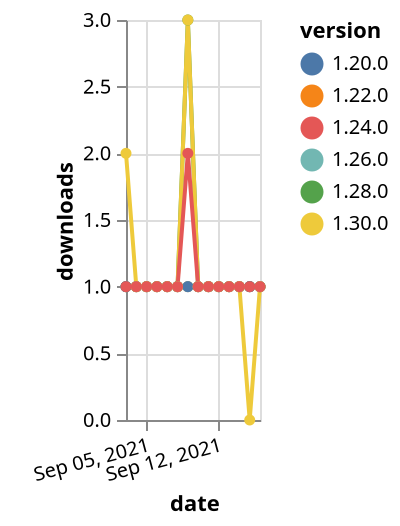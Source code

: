 {"$schema": "https://vega.github.io/schema/vega-lite/v5.json", "description": "A simple bar chart with embedded data.", "data": {"values": [{"date": "2021-09-03", "total": 281, "delta": 1, "version": "1.22.0"}, {"date": "2021-09-04", "total": 282, "delta": 1, "version": "1.22.0"}, {"date": "2021-09-05", "total": 283, "delta": 1, "version": "1.22.0"}, {"date": "2021-09-06", "total": 284, "delta": 1, "version": "1.22.0"}, {"date": "2021-09-07", "total": 285, "delta": 1, "version": "1.22.0"}, {"date": "2021-09-08", "total": 286, "delta": 1, "version": "1.22.0"}, {"date": "2021-09-09", "total": 287, "delta": 1, "version": "1.22.0"}, {"date": "2021-09-10", "total": 288, "delta": 1, "version": "1.22.0"}, {"date": "2021-09-11", "total": 289, "delta": 1, "version": "1.22.0"}, {"date": "2021-09-12", "total": 290, "delta": 1, "version": "1.22.0"}, {"date": "2021-09-13", "total": 291, "delta": 1, "version": "1.22.0"}, {"date": "2021-09-14", "total": 292, "delta": 1, "version": "1.22.0"}, {"date": "2021-09-15", "total": 293, "delta": 1, "version": "1.22.0"}, {"date": "2021-09-16", "total": 294, "delta": 1, "version": "1.22.0"}, {"date": "2021-09-03", "total": 155, "delta": 1, "version": "1.28.0"}, {"date": "2021-09-04", "total": 156, "delta": 1, "version": "1.28.0"}, {"date": "2021-09-05", "total": 157, "delta": 1, "version": "1.28.0"}, {"date": "2021-09-06", "total": 158, "delta": 1, "version": "1.28.0"}, {"date": "2021-09-07", "total": 159, "delta": 1, "version": "1.28.0"}, {"date": "2021-09-08", "total": 160, "delta": 1, "version": "1.28.0"}, {"date": "2021-09-09", "total": 163, "delta": 3, "version": "1.28.0"}, {"date": "2021-09-10", "total": 164, "delta": 1, "version": "1.28.0"}, {"date": "2021-09-11", "total": 165, "delta": 1, "version": "1.28.0"}, {"date": "2021-09-12", "total": 166, "delta": 1, "version": "1.28.0"}, {"date": "2021-09-13", "total": 167, "delta": 1, "version": "1.28.0"}, {"date": "2021-09-14", "total": 168, "delta": 1, "version": "1.28.0"}, {"date": "2021-09-15", "total": 169, "delta": 1, "version": "1.28.0"}, {"date": "2021-09-16", "total": 170, "delta": 1, "version": "1.28.0"}, {"date": "2021-09-03", "total": 147, "delta": 1, "version": "1.26.0"}, {"date": "2021-09-04", "total": 148, "delta": 1, "version": "1.26.0"}, {"date": "2021-09-05", "total": 149, "delta": 1, "version": "1.26.0"}, {"date": "2021-09-06", "total": 150, "delta": 1, "version": "1.26.0"}, {"date": "2021-09-07", "total": 151, "delta": 1, "version": "1.26.0"}, {"date": "2021-09-08", "total": 152, "delta": 1, "version": "1.26.0"}, {"date": "2021-09-09", "total": 153, "delta": 1, "version": "1.26.0"}, {"date": "2021-09-10", "total": 154, "delta": 1, "version": "1.26.0"}, {"date": "2021-09-11", "total": 155, "delta": 1, "version": "1.26.0"}, {"date": "2021-09-12", "total": 156, "delta": 1, "version": "1.26.0"}, {"date": "2021-09-13", "total": 157, "delta": 1, "version": "1.26.0"}, {"date": "2021-09-14", "total": 158, "delta": 1, "version": "1.26.0"}, {"date": "2021-09-15", "total": 159, "delta": 1, "version": "1.26.0"}, {"date": "2021-09-16", "total": 160, "delta": 1, "version": "1.26.0"}, {"date": "2021-09-03", "total": 219, "delta": 1, "version": "1.20.0"}, {"date": "2021-09-04", "total": 220, "delta": 1, "version": "1.20.0"}, {"date": "2021-09-05", "total": 221, "delta": 1, "version": "1.20.0"}, {"date": "2021-09-06", "total": 222, "delta": 1, "version": "1.20.0"}, {"date": "2021-09-07", "total": 223, "delta": 1, "version": "1.20.0"}, {"date": "2021-09-08", "total": 224, "delta": 1, "version": "1.20.0"}, {"date": "2021-09-09", "total": 225, "delta": 1, "version": "1.20.0"}, {"date": "2021-09-10", "total": 226, "delta": 1, "version": "1.20.0"}, {"date": "2021-09-11", "total": 227, "delta": 1, "version": "1.20.0"}, {"date": "2021-09-12", "total": 228, "delta": 1, "version": "1.20.0"}, {"date": "2021-09-13", "total": 229, "delta": 1, "version": "1.20.0"}, {"date": "2021-09-14", "total": 230, "delta": 1, "version": "1.20.0"}, {"date": "2021-09-15", "total": 231, "delta": 1, "version": "1.20.0"}, {"date": "2021-09-16", "total": 232, "delta": 1, "version": "1.20.0"}, {"date": "2021-09-03", "total": 113, "delta": 2, "version": "1.30.0"}, {"date": "2021-09-04", "total": 114, "delta": 1, "version": "1.30.0"}, {"date": "2021-09-05", "total": 115, "delta": 1, "version": "1.30.0"}, {"date": "2021-09-06", "total": 116, "delta": 1, "version": "1.30.0"}, {"date": "2021-09-07", "total": 117, "delta": 1, "version": "1.30.0"}, {"date": "2021-09-08", "total": 118, "delta": 1, "version": "1.30.0"}, {"date": "2021-09-09", "total": 121, "delta": 3, "version": "1.30.0"}, {"date": "2021-09-10", "total": 122, "delta": 1, "version": "1.30.0"}, {"date": "2021-09-11", "total": 123, "delta": 1, "version": "1.30.0"}, {"date": "2021-09-12", "total": 124, "delta": 1, "version": "1.30.0"}, {"date": "2021-09-13", "total": 125, "delta": 1, "version": "1.30.0"}, {"date": "2021-09-14", "total": 126, "delta": 1, "version": "1.30.0"}, {"date": "2021-09-15", "total": 126, "delta": 0, "version": "1.30.0"}, {"date": "2021-09-16", "total": 127, "delta": 1, "version": "1.30.0"}, {"date": "2021-09-03", "total": 168, "delta": 1, "version": "1.24.0"}, {"date": "2021-09-04", "total": 169, "delta": 1, "version": "1.24.0"}, {"date": "2021-09-05", "total": 170, "delta": 1, "version": "1.24.0"}, {"date": "2021-09-06", "total": 171, "delta": 1, "version": "1.24.0"}, {"date": "2021-09-07", "total": 172, "delta": 1, "version": "1.24.0"}, {"date": "2021-09-08", "total": 173, "delta": 1, "version": "1.24.0"}, {"date": "2021-09-09", "total": 175, "delta": 2, "version": "1.24.0"}, {"date": "2021-09-10", "total": 176, "delta": 1, "version": "1.24.0"}, {"date": "2021-09-11", "total": 177, "delta": 1, "version": "1.24.0"}, {"date": "2021-09-12", "total": 178, "delta": 1, "version": "1.24.0"}, {"date": "2021-09-13", "total": 179, "delta": 1, "version": "1.24.0"}, {"date": "2021-09-14", "total": 180, "delta": 1, "version": "1.24.0"}, {"date": "2021-09-15", "total": 181, "delta": 1, "version": "1.24.0"}, {"date": "2021-09-16", "total": 182, "delta": 1, "version": "1.24.0"}]}, "width": "container", "mark": {"type": "line", "point": {"filled": true}}, "encoding": {"x": {"field": "date", "type": "temporal", "timeUnit": "yearmonthdate", "title": "date", "axis": {"labelAngle": -15}}, "y": {"field": "delta", "type": "quantitative", "title": "downloads"}, "color": {"field": "version", "type": "nominal"}, "tooltip": {"field": "delta"}}}